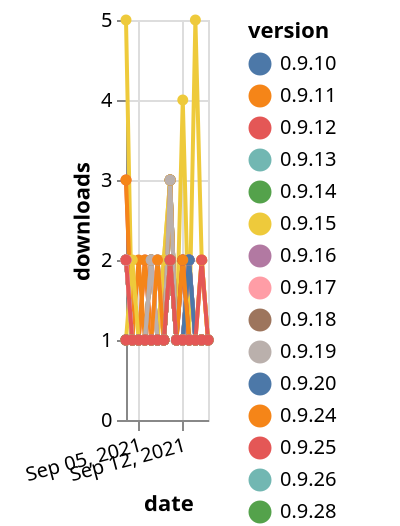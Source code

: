 {"$schema": "https://vega.github.io/schema/vega-lite/v5.json", "description": "A simple bar chart with embedded data.", "data": {"values": [{"date": "2021-09-03", "total": 179, "delta": 2, "version": "0.9.43"}, {"date": "2021-09-04", "total": 180, "delta": 1, "version": "0.9.43"}, {"date": "2021-09-05", "total": 181, "delta": 1, "version": "0.9.43"}, {"date": "2021-09-06", "total": 182, "delta": 1, "version": "0.9.43"}, {"date": "2021-09-07", "total": 183, "delta": 1, "version": "0.9.43"}, {"date": "2021-09-08", "total": 184, "delta": 1, "version": "0.9.43"}, {"date": "2021-09-09", "total": 185, "delta": 1, "version": "0.9.43"}, {"date": "2021-09-10", "total": 187, "delta": 2, "version": "0.9.43"}, {"date": "2021-09-11", "total": 188, "delta": 1, "version": "0.9.43"}, {"date": "2021-09-12", "total": 189, "delta": 1, "version": "0.9.43"}, {"date": "2021-09-13", "total": 190, "delta": 1, "version": "0.9.43"}, {"date": "2021-09-14", "total": 191, "delta": 1, "version": "0.9.43"}, {"date": "2021-09-15", "total": 192, "delta": 1, "version": "0.9.43"}, {"date": "2021-09-16", "total": 193, "delta": 1, "version": "0.9.43"}, {"date": "2021-09-03", "total": 191, "delta": 2, "version": "0.9.42"}, {"date": "2021-09-04", "total": 192, "delta": 1, "version": "0.9.42"}, {"date": "2021-09-05", "total": 193, "delta": 1, "version": "0.9.42"}, {"date": "2021-09-06", "total": 194, "delta": 1, "version": "0.9.42"}, {"date": "2021-09-07", "total": 195, "delta": 1, "version": "0.9.42"}, {"date": "2021-09-08", "total": 196, "delta": 1, "version": "0.9.42"}, {"date": "2021-09-09", "total": 197, "delta": 1, "version": "0.9.42"}, {"date": "2021-09-10", "total": 199, "delta": 2, "version": "0.9.42"}, {"date": "2021-09-11", "total": 200, "delta": 1, "version": "0.9.42"}, {"date": "2021-09-12", "total": 201, "delta": 1, "version": "0.9.42"}, {"date": "2021-09-13", "total": 202, "delta": 1, "version": "0.9.42"}, {"date": "2021-09-14", "total": 203, "delta": 1, "version": "0.9.42"}, {"date": "2021-09-15", "total": 204, "delta": 1, "version": "0.9.42"}, {"date": "2021-09-16", "total": 205, "delta": 1, "version": "0.9.42"}, {"date": "2021-09-03", "total": 204, "delta": 1, "version": "0.9.45"}, {"date": "2021-09-04", "total": 205, "delta": 1, "version": "0.9.45"}, {"date": "2021-09-05", "total": 206, "delta": 1, "version": "0.9.45"}, {"date": "2021-09-06", "total": 207, "delta": 1, "version": "0.9.45"}, {"date": "2021-09-07", "total": 208, "delta": 1, "version": "0.9.45"}, {"date": "2021-09-08", "total": 209, "delta": 1, "version": "0.9.45"}, {"date": "2021-09-09", "total": 210, "delta": 1, "version": "0.9.45"}, {"date": "2021-09-10", "total": 212, "delta": 2, "version": "0.9.45"}, {"date": "2021-09-11", "total": 213, "delta": 1, "version": "0.9.45"}, {"date": "2021-09-12", "total": 214, "delta": 1, "version": "0.9.45"}, {"date": "2021-09-13", "total": 216, "delta": 2, "version": "0.9.45"}, {"date": "2021-09-14", "total": 217, "delta": 1, "version": "0.9.45"}, {"date": "2021-09-15", "total": 218, "delta": 1, "version": "0.9.45"}, {"date": "2021-09-16", "total": 219, "delta": 1, "version": "0.9.45"}, {"date": "2021-09-03", "total": 167, "delta": 1, "version": "0.9.29"}, {"date": "2021-09-04", "total": 168, "delta": 1, "version": "0.9.29"}, {"date": "2021-09-05", "total": 169, "delta": 1, "version": "0.9.29"}, {"date": "2021-09-06", "total": 170, "delta": 1, "version": "0.9.29"}, {"date": "2021-09-07", "total": 171, "delta": 1, "version": "0.9.29"}, {"date": "2021-09-08", "total": 172, "delta": 1, "version": "0.9.29"}, {"date": "2021-09-09", "total": 173, "delta": 1, "version": "0.9.29"}, {"date": "2021-09-10", "total": 175, "delta": 2, "version": "0.9.29"}, {"date": "2021-09-11", "total": 176, "delta": 1, "version": "0.9.29"}, {"date": "2021-09-12", "total": 177, "delta": 1, "version": "0.9.29"}, {"date": "2021-09-13", "total": 178, "delta": 1, "version": "0.9.29"}, {"date": "2021-09-14", "total": 179, "delta": 1, "version": "0.9.29"}, {"date": "2021-09-15", "total": 180, "delta": 1, "version": "0.9.29"}, {"date": "2021-09-16", "total": 181, "delta": 1, "version": "0.9.29"}, {"date": "2021-09-03", "total": 164, "delta": 1, "version": "0.9.46"}, {"date": "2021-09-04", "total": 165, "delta": 1, "version": "0.9.46"}, {"date": "2021-09-05", "total": 166, "delta": 1, "version": "0.9.46"}, {"date": "2021-09-06", "total": 167, "delta": 1, "version": "0.9.46"}, {"date": "2021-09-07", "total": 168, "delta": 1, "version": "0.9.46"}, {"date": "2021-09-08", "total": 169, "delta": 1, "version": "0.9.46"}, {"date": "2021-09-09", "total": 170, "delta": 1, "version": "0.9.46"}, {"date": "2021-09-10", "total": 172, "delta": 2, "version": "0.9.46"}, {"date": "2021-09-11", "total": 173, "delta": 1, "version": "0.9.46"}, {"date": "2021-09-12", "total": 174, "delta": 1, "version": "0.9.46"}, {"date": "2021-09-13", "total": 176, "delta": 2, "version": "0.9.46"}, {"date": "2021-09-14", "total": 177, "delta": 1, "version": "0.9.46"}, {"date": "2021-09-15", "total": 178, "delta": 1, "version": "0.9.46"}, {"date": "2021-09-16", "total": 179, "delta": 1, "version": "0.9.46"}, {"date": "2021-09-03", "total": 199, "delta": 2, "version": "0.9.18"}, {"date": "2021-09-04", "total": 200, "delta": 1, "version": "0.9.18"}, {"date": "2021-09-05", "total": 201, "delta": 1, "version": "0.9.18"}, {"date": "2021-09-06", "total": 202, "delta": 1, "version": "0.9.18"}, {"date": "2021-09-07", "total": 203, "delta": 1, "version": "0.9.18"}, {"date": "2021-09-08", "total": 204, "delta": 1, "version": "0.9.18"}, {"date": "2021-09-09", "total": 205, "delta": 1, "version": "0.9.18"}, {"date": "2021-09-10", "total": 207, "delta": 2, "version": "0.9.18"}, {"date": "2021-09-11", "total": 208, "delta": 1, "version": "0.9.18"}, {"date": "2021-09-12", "total": 210, "delta": 2, "version": "0.9.18"}, {"date": "2021-09-13", "total": 211, "delta": 1, "version": "0.9.18"}, {"date": "2021-09-14", "total": 212, "delta": 1, "version": "0.9.18"}, {"date": "2021-09-15", "total": 213, "delta": 1, "version": "0.9.18"}, {"date": "2021-09-16", "total": 214, "delta": 1, "version": "0.9.18"}, {"date": "2021-09-03", "total": 150, "delta": 1, "version": "0.9.64"}, {"date": "2021-09-04", "total": 151, "delta": 1, "version": "0.9.64"}, {"date": "2021-09-05", "total": 152, "delta": 1, "version": "0.9.64"}, {"date": "2021-09-06", "total": 153, "delta": 1, "version": "0.9.64"}, {"date": "2021-09-07", "total": 155, "delta": 2, "version": "0.9.64"}, {"date": "2021-09-08", "total": 156, "delta": 1, "version": "0.9.64"}, {"date": "2021-09-09", "total": 157, "delta": 1, "version": "0.9.64"}, {"date": "2021-09-10", "total": 159, "delta": 2, "version": "0.9.64"}, {"date": "2021-09-11", "total": 160, "delta": 1, "version": "0.9.64"}, {"date": "2021-09-12", "total": 161, "delta": 1, "version": "0.9.64"}, {"date": "2021-09-13", "total": 162, "delta": 1, "version": "0.9.64"}, {"date": "2021-09-14", "total": 163, "delta": 1, "version": "0.9.64"}, {"date": "2021-09-15", "total": 164, "delta": 1, "version": "0.9.64"}, {"date": "2021-09-16", "total": 165, "delta": 1, "version": "0.9.64"}, {"date": "2021-09-03", "total": 160, "delta": 1, "version": "0.9.58"}, {"date": "2021-09-04", "total": 161, "delta": 1, "version": "0.9.58"}, {"date": "2021-09-05", "total": 162, "delta": 1, "version": "0.9.58"}, {"date": "2021-09-06", "total": 163, "delta": 1, "version": "0.9.58"}, {"date": "2021-09-07", "total": 165, "delta": 2, "version": "0.9.58"}, {"date": "2021-09-08", "total": 166, "delta": 1, "version": "0.9.58"}, {"date": "2021-09-09", "total": 167, "delta": 1, "version": "0.9.58"}, {"date": "2021-09-10", "total": 169, "delta": 2, "version": "0.9.58"}, {"date": "2021-09-11", "total": 170, "delta": 1, "version": "0.9.58"}, {"date": "2021-09-12", "total": 171, "delta": 1, "version": "0.9.58"}, {"date": "2021-09-13", "total": 172, "delta": 1, "version": "0.9.58"}, {"date": "2021-09-14", "total": 173, "delta": 1, "version": "0.9.58"}, {"date": "2021-09-15", "total": 174, "delta": 1, "version": "0.9.58"}, {"date": "2021-09-16", "total": 175, "delta": 1, "version": "0.9.58"}, {"date": "2021-09-03", "total": 257, "delta": 2, "version": "0.9.10"}, {"date": "2021-09-04", "total": 258, "delta": 1, "version": "0.9.10"}, {"date": "2021-09-05", "total": 259, "delta": 1, "version": "0.9.10"}, {"date": "2021-09-06", "total": 260, "delta": 1, "version": "0.9.10"}, {"date": "2021-09-07", "total": 261, "delta": 1, "version": "0.9.10"}, {"date": "2021-09-08", "total": 262, "delta": 1, "version": "0.9.10"}, {"date": "2021-09-09", "total": 263, "delta": 1, "version": "0.9.10"}, {"date": "2021-09-10", "total": 265, "delta": 2, "version": "0.9.10"}, {"date": "2021-09-11", "total": 266, "delta": 1, "version": "0.9.10"}, {"date": "2021-09-12", "total": 267, "delta": 1, "version": "0.9.10"}, {"date": "2021-09-13", "total": 269, "delta": 2, "version": "0.9.10"}, {"date": "2021-09-14", "total": 270, "delta": 1, "version": "0.9.10"}, {"date": "2021-09-15", "total": 271, "delta": 1, "version": "0.9.10"}, {"date": "2021-09-16", "total": 272, "delta": 1, "version": "0.9.10"}, {"date": "2021-09-03", "total": 333, "delta": 2, "version": "0.9.50"}, {"date": "2021-09-04", "total": 334, "delta": 1, "version": "0.9.50"}, {"date": "2021-09-05", "total": 335, "delta": 1, "version": "0.9.50"}, {"date": "2021-09-06", "total": 336, "delta": 1, "version": "0.9.50"}, {"date": "2021-09-07", "total": 337, "delta": 1, "version": "0.9.50"}, {"date": "2021-09-08", "total": 338, "delta": 1, "version": "0.9.50"}, {"date": "2021-09-09", "total": 339, "delta": 1, "version": "0.9.50"}, {"date": "2021-09-10", "total": 342, "delta": 3, "version": "0.9.50"}, {"date": "2021-09-11", "total": 343, "delta": 1, "version": "0.9.50"}, {"date": "2021-09-12", "total": 344, "delta": 1, "version": "0.9.50"}, {"date": "2021-09-13", "total": 346, "delta": 2, "version": "0.9.50"}, {"date": "2021-09-14", "total": 347, "delta": 1, "version": "0.9.50"}, {"date": "2021-09-15", "total": 348, "delta": 1, "version": "0.9.50"}, {"date": "2021-09-16", "total": 349, "delta": 1, "version": "0.9.50"}, {"date": "2021-09-03", "total": 187, "delta": 1, "version": "0.9.28"}, {"date": "2021-09-04", "total": 188, "delta": 1, "version": "0.9.28"}, {"date": "2021-09-05", "total": 189, "delta": 1, "version": "0.9.28"}, {"date": "2021-09-06", "total": 190, "delta": 1, "version": "0.9.28"}, {"date": "2021-09-07", "total": 191, "delta": 1, "version": "0.9.28"}, {"date": "2021-09-08", "total": 192, "delta": 1, "version": "0.9.28"}, {"date": "2021-09-09", "total": 193, "delta": 1, "version": "0.9.28"}, {"date": "2021-09-10", "total": 195, "delta": 2, "version": "0.9.28"}, {"date": "2021-09-11", "total": 196, "delta": 1, "version": "0.9.28"}, {"date": "2021-09-12", "total": 197, "delta": 1, "version": "0.9.28"}, {"date": "2021-09-13", "total": 198, "delta": 1, "version": "0.9.28"}, {"date": "2021-09-14", "total": 199, "delta": 1, "version": "0.9.28"}, {"date": "2021-09-15", "total": 200, "delta": 1, "version": "0.9.28"}, {"date": "2021-09-16", "total": 201, "delta": 1, "version": "0.9.28"}, {"date": "2021-09-03", "total": 209, "delta": 2, "version": "0.9.15"}, {"date": "2021-09-04", "total": 210, "delta": 1, "version": "0.9.15"}, {"date": "2021-09-05", "total": 211, "delta": 1, "version": "0.9.15"}, {"date": "2021-09-06", "total": 212, "delta": 1, "version": "0.9.15"}, {"date": "2021-09-07", "total": 213, "delta": 1, "version": "0.9.15"}, {"date": "2021-09-08", "total": 214, "delta": 1, "version": "0.9.15"}, {"date": "2021-09-09", "total": 215, "delta": 1, "version": "0.9.15"}, {"date": "2021-09-10", "total": 217, "delta": 2, "version": "0.9.15"}, {"date": "2021-09-11", "total": 218, "delta": 1, "version": "0.9.15"}, {"date": "2021-09-12", "total": 219, "delta": 1, "version": "0.9.15"}, {"date": "2021-09-13", "total": 220, "delta": 1, "version": "0.9.15"}, {"date": "2021-09-14", "total": 221, "delta": 1, "version": "0.9.15"}, {"date": "2021-09-15", "total": 222, "delta": 1, "version": "0.9.15"}, {"date": "2021-09-16", "total": 223, "delta": 1, "version": "0.9.15"}, {"date": "2021-09-03", "total": 198, "delta": 2, "version": "0.9.61"}, {"date": "2021-09-04", "total": 199, "delta": 1, "version": "0.9.61"}, {"date": "2021-09-05", "total": 200, "delta": 1, "version": "0.9.61"}, {"date": "2021-09-06", "total": 201, "delta": 1, "version": "0.9.61"}, {"date": "2021-09-07", "total": 202, "delta": 1, "version": "0.9.61"}, {"date": "2021-09-08", "total": 203, "delta": 1, "version": "0.9.61"}, {"date": "2021-09-09", "total": 204, "delta": 1, "version": "0.9.61"}, {"date": "2021-09-10", "total": 207, "delta": 3, "version": "0.9.61"}, {"date": "2021-09-11", "total": 208, "delta": 1, "version": "0.9.61"}, {"date": "2021-09-12", "total": 209, "delta": 1, "version": "0.9.61"}, {"date": "2021-09-13", "total": 210, "delta": 1, "version": "0.9.61"}, {"date": "2021-09-14", "total": 211, "delta": 1, "version": "0.9.61"}, {"date": "2021-09-15", "total": 212, "delta": 1, "version": "0.9.61"}, {"date": "2021-09-16", "total": 213, "delta": 1, "version": "0.9.61"}, {"date": "2021-09-03", "total": 241, "delta": 1, "version": "0.9.14"}, {"date": "2021-09-04", "total": 242, "delta": 1, "version": "0.9.14"}, {"date": "2021-09-05", "total": 243, "delta": 1, "version": "0.9.14"}, {"date": "2021-09-06", "total": 244, "delta": 1, "version": "0.9.14"}, {"date": "2021-09-07", "total": 245, "delta": 1, "version": "0.9.14"}, {"date": "2021-09-08", "total": 246, "delta": 1, "version": "0.9.14"}, {"date": "2021-09-09", "total": 247, "delta": 1, "version": "0.9.14"}, {"date": "2021-09-10", "total": 249, "delta": 2, "version": "0.9.14"}, {"date": "2021-09-11", "total": 250, "delta": 1, "version": "0.9.14"}, {"date": "2021-09-12", "total": 251, "delta": 1, "version": "0.9.14"}, {"date": "2021-09-13", "total": 252, "delta": 1, "version": "0.9.14"}, {"date": "2021-09-14", "total": 253, "delta": 1, "version": "0.9.14"}, {"date": "2021-09-15", "total": 254, "delta": 1, "version": "0.9.14"}, {"date": "2021-09-16", "total": 255, "delta": 1, "version": "0.9.14"}, {"date": "2021-09-03", "total": 184, "delta": 1, "version": "0.9.20"}, {"date": "2021-09-04", "total": 185, "delta": 1, "version": "0.9.20"}, {"date": "2021-09-05", "total": 186, "delta": 1, "version": "0.9.20"}, {"date": "2021-09-06", "total": 187, "delta": 1, "version": "0.9.20"}, {"date": "2021-09-07", "total": 188, "delta": 1, "version": "0.9.20"}, {"date": "2021-09-08", "total": 189, "delta": 1, "version": "0.9.20"}, {"date": "2021-09-09", "total": 190, "delta": 1, "version": "0.9.20"}, {"date": "2021-09-10", "total": 192, "delta": 2, "version": "0.9.20"}, {"date": "2021-09-11", "total": 193, "delta": 1, "version": "0.9.20"}, {"date": "2021-09-12", "total": 194, "delta": 1, "version": "0.9.20"}, {"date": "2021-09-13", "total": 195, "delta": 1, "version": "0.9.20"}, {"date": "2021-09-14", "total": 196, "delta": 1, "version": "0.9.20"}, {"date": "2021-09-15", "total": 197, "delta": 1, "version": "0.9.20"}, {"date": "2021-09-16", "total": 198, "delta": 1, "version": "0.9.20"}, {"date": "2021-09-03", "total": 148, "delta": 3, "version": "0.9.78"}, {"date": "2021-09-04", "total": 149, "delta": 1, "version": "0.9.78"}, {"date": "2021-09-05", "total": 150, "delta": 1, "version": "0.9.78"}, {"date": "2021-09-06", "total": 151, "delta": 1, "version": "0.9.78"}, {"date": "2021-09-07", "total": 153, "delta": 2, "version": "0.9.78"}, {"date": "2021-09-08", "total": 154, "delta": 1, "version": "0.9.78"}, {"date": "2021-09-09", "total": 155, "delta": 1, "version": "0.9.78"}, {"date": "2021-09-10", "total": 157, "delta": 2, "version": "0.9.78"}, {"date": "2021-09-11", "total": 158, "delta": 1, "version": "0.9.78"}, {"date": "2021-09-12", "total": 159, "delta": 1, "version": "0.9.78"}, {"date": "2021-09-13", "total": 160, "delta": 1, "version": "0.9.78"}, {"date": "2021-09-14", "total": 161, "delta": 1, "version": "0.9.78"}, {"date": "2021-09-15", "total": 162, "delta": 1, "version": "0.9.78"}, {"date": "2021-09-16", "total": 163, "delta": 1, "version": "0.9.78"}, {"date": "2021-09-03", "total": 215, "delta": 1, "version": "0.9.63"}, {"date": "2021-09-04", "total": 216, "delta": 1, "version": "0.9.63"}, {"date": "2021-09-05", "total": 217, "delta": 1, "version": "0.9.63"}, {"date": "2021-09-06", "total": 219, "delta": 2, "version": "0.9.63"}, {"date": "2021-09-07", "total": 220, "delta": 1, "version": "0.9.63"}, {"date": "2021-09-08", "total": 221, "delta": 1, "version": "0.9.63"}, {"date": "2021-09-09", "total": 222, "delta": 1, "version": "0.9.63"}, {"date": "2021-09-10", "total": 224, "delta": 2, "version": "0.9.63"}, {"date": "2021-09-11", "total": 225, "delta": 1, "version": "0.9.63"}, {"date": "2021-09-12", "total": 226, "delta": 1, "version": "0.9.63"}, {"date": "2021-09-13", "total": 227, "delta": 1, "version": "0.9.63"}, {"date": "2021-09-14", "total": 228, "delta": 1, "version": "0.9.63"}, {"date": "2021-09-15", "total": 229, "delta": 1, "version": "0.9.63"}, {"date": "2021-09-16", "total": 230, "delta": 1, "version": "0.9.63"}, {"date": "2021-09-03", "total": 241, "delta": 1, "version": "0.9.13"}, {"date": "2021-09-04", "total": 242, "delta": 1, "version": "0.9.13"}, {"date": "2021-09-05", "total": 243, "delta": 1, "version": "0.9.13"}, {"date": "2021-09-06", "total": 244, "delta": 1, "version": "0.9.13"}, {"date": "2021-09-07", "total": 245, "delta": 1, "version": "0.9.13"}, {"date": "2021-09-08", "total": 246, "delta": 1, "version": "0.9.13"}, {"date": "2021-09-09", "total": 247, "delta": 1, "version": "0.9.13"}, {"date": "2021-09-10", "total": 249, "delta": 2, "version": "0.9.13"}, {"date": "2021-09-11", "total": 250, "delta": 1, "version": "0.9.13"}, {"date": "2021-09-12", "total": 251, "delta": 1, "version": "0.9.13"}, {"date": "2021-09-13", "total": 252, "delta": 1, "version": "0.9.13"}, {"date": "2021-09-14", "total": 253, "delta": 1, "version": "0.9.13"}, {"date": "2021-09-15", "total": 254, "delta": 1, "version": "0.9.13"}, {"date": "2021-09-16", "total": 255, "delta": 1, "version": "0.9.13"}, {"date": "2021-09-03", "total": 234, "delta": 5, "version": "0.9.81"}, {"date": "2021-09-04", "total": 235, "delta": 1, "version": "0.9.81"}, {"date": "2021-09-05", "total": 236, "delta": 1, "version": "0.9.81"}, {"date": "2021-09-06", "total": 237, "delta": 1, "version": "0.9.81"}, {"date": "2021-09-07", "total": 239, "delta": 2, "version": "0.9.81"}, {"date": "2021-09-08", "total": 240, "delta": 1, "version": "0.9.81"}, {"date": "2021-09-09", "total": 242, "delta": 2, "version": "0.9.81"}, {"date": "2021-09-10", "total": 245, "delta": 3, "version": "0.9.81"}, {"date": "2021-09-11", "total": 246, "delta": 1, "version": "0.9.81"}, {"date": "2021-09-12", "total": 250, "delta": 4, "version": "0.9.81"}, {"date": "2021-09-13", "total": 251, "delta": 1, "version": "0.9.81"}, {"date": "2021-09-14", "total": 256, "delta": 5, "version": "0.9.81"}, {"date": "2021-09-15", "total": 258, "delta": 2, "version": "0.9.81"}, {"date": "2021-09-16", "total": 259, "delta": 1, "version": "0.9.81"}, {"date": "2021-09-03", "total": 215, "delta": 1, "version": "0.9.7"}, {"date": "2021-09-04", "total": 216, "delta": 1, "version": "0.9.7"}, {"date": "2021-09-05", "total": 217, "delta": 1, "version": "0.9.7"}, {"date": "2021-09-06", "total": 218, "delta": 1, "version": "0.9.7"}, {"date": "2021-09-07", "total": 219, "delta": 1, "version": "0.9.7"}, {"date": "2021-09-08", "total": 220, "delta": 1, "version": "0.9.7"}, {"date": "2021-09-09", "total": 221, "delta": 1, "version": "0.9.7"}, {"date": "2021-09-10", "total": 223, "delta": 2, "version": "0.9.7"}, {"date": "2021-09-11", "total": 224, "delta": 1, "version": "0.9.7"}, {"date": "2021-09-12", "total": 225, "delta": 1, "version": "0.9.7"}, {"date": "2021-09-13", "total": 226, "delta": 1, "version": "0.9.7"}, {"date": "2021-09-14", "total": 227, "delta": 1, "version": "0.9.7"}, {"date": "2021-09-15", "total": 228, "delta": 1, "version": "0.9.7"}, {"date": "2021-09-16", "total": 229, "delta": 1, "version": "0.9.7"}, {"date": "2021-09-03", "total": 209, "delta": 1, "version": "0.9.57"}, {"date": "2021-09-04", "total": 210, "delta": 1, "version": "0.9.57"}, {"date": "2021-09-05", "total": 211, "delta": 1, "version": "0.9.57"}, {"date": "2021-09-06", "total": 212, "delta": 1, "version": "0.9.57"}, {"date": "2021-09-07", "total": 213, "delta": 1, "version": "0.9.57"}, {"date": "2021-09-08", "total": 215, "delta": 2, "version": "0.9.57"}, {"date": "2021-09-09", "total": 216, "delta": 1, "version": "0.9.57"}, {"date": "2021-09-10", "total": 218, "delta": 2, "version": "0.9.57"}, {"date": "2021-09-11", "total": 219, "delta": 1, "version": "0.9.57"}, {"date": "2021-09-12", "total": 220, "delta": 1, "version": "0.9.57"}, {"date": "2021-09-13", "total": 222, "delta": 2, "version": "0.9.57"}, {"date": "2021-09-14", "total": 223, "delta": 1, "version": "0.9.57"}, {"date": "2021-09-15", "total": 224, "delta": 1, "version": "0.9.57"}, {"date": "2021-09-16", "total": 225, "delta": 1, "version": "0.9.57"}, {"date": "2021-09-03", "total": 208, "delta": 1, "version": "0.9.65"}, {"date": "2021-09-04", "total": 209, "delta": 1, "version": "0.9.65"}, {"date": "2021-09-05", "total": 210, "delta": 1, "version": "0.9.65"}, {"date": "2021-09-06", "total": 211, "delta": 1, "version": "0.9.65"}, {"date": "2021-09-07", "total": 213, "delta": 2, "version": "0.9.65"}, {"date": "2021-09-08", "total": 215, "delta": 2, "version": "0.9.65"}, {"date": "2021-09-09", "total": 216, "delta": 1, "version": "0.9.65"}, {"date": "2021-09-10", "total": 218, "delta": 2, "version": "0.9.65"}, {"date": "2021-09-11", "total": 219, "delta": 1, "version": "0.9.65"}, {"date": "2021-09-12", "total": 220, "delta": 1, "version": "0.9.65"}, {"date": "2021-09-13", "total": 221, "delta": 1, "version": "0.9.65"}, {"date": "2021-09-14", "total": 222, "delta": 1, "version": "0.9.65"}, {"date": "2021-09-15", "total": 223, "delta": 1, "version": "0.9.65"}, {"date": "2021-09-16", "total": 224, "delta": 1, "version": "0.9.65"}, {"date": "2021-09-03", "total": 123, "delta": 2, "version": "0.9.74"}, {"date": "2021-09-04", "total": 124, "delta": 1, "version": "0.9.74"}, {"date": "2021-09-05", "total": 125, "delta": 1, "version": "0.9.74"}, {"date": "2021-09-06", "total": 126, "delta": 1, "version": "0.9.74"}, {"date": "2021-09-07", "total": 127, "delta": 1, "version": "0.9.74"}, {"date": "2021-09-08", "total": 128, "delta": 1, "version": "0.9.74"}, {"date": "2021-09-09", "total": 129, "delta": 1, "version": "0.9.74"}, {"date": "2021-09-10", "total": 132, "delta": 3, "version": "0.9.74"}, {"date": "2021-09-11", "total": 133, "delta": 1, "version": "0.9.74"}, {"date": "2021-09-12", "total": 134, "delta": 1, "version": "0.9.74"}, {"date": "2021-09-13", "total": 135, "delta": 1, "version": "0.9.74"}, {"date": "2021-09-14", "total": 136, "delta": 1, "version": "0.9.74"}, {"date": "2021-09-15", "total": 137, "delta": 1, "version": "0.9.74"}, {"date": "2021-09-16", "total": 138, "delta": 1, "version": "0.9.74"}, {"date": "2021-09-03", "total": 234, "delta": 1, "version": "0.9.17"}, {"date": "2021-09-04", "total": 235, "delta": 1, "version": "0.9.17"}, {"date": "2021-09-05", "total": 236, "delta": 1, "version": "0.9.17"}, {"date": "2021-09-06", "total": 237, "delta": 1, "version": "0.9.17"}, {"date": "2021-09-07", "total": 238, "delta": 1, "version": "0.9.17"}, {"date": "2021-09-08", "total": 239, "delta": 1, "version": "0.9.17"}, {"date": "2021-09-09", "total": 240, "delta": 1, "version": "0.9.17"}, {"date": "2021-09-10", "total": 242, "delta": 2, "version": "0.9.17"}, {"date": "2021-09-11", "total": 243, "delta": 1, "version": "0.9.17"}, {"date": "2021-09-12", "total": 244, "delta": 1, "version": "0.9.17"}, {"date": "2021-09-13", "total": 245, "delta": 1, "version": "0.9.17"}, {"date": "2021-09-14", "total": 246, "delta": 1, "version": "0.9.17"}, {"date": "2021-09-15", "total": 247, "delta": 1, "version": "0.9.17"}, {"date": "2021-09-16", "total": 248, "delta": 1, "version": "0.9.17"}, {"date": "2021-09-03", "total": 182, "delta": 1, "version": "0.9.30"}, {"date": "2021-09-04", "total": 183, "delta": 1, "version": "0.9.30"}, {"date": "2021-09-05", "total": 184, "delta": 1, "version": "0.9.30"}, {"date": "2021-09-06", "total": 185, "delta": 1, "version": "0.9.30"}, {"date": "2021-09-07", "total": 186, "delta": 1, "version": "0.9.30"}, {"date": "2021-09-08", "total": 187, "delta": 1, "version": "0.9.30"}, {"date": "2021-09-09", "total": 188, "delta": 1, "version": "0.9.30"}, {"date": "2021-09-10", "total": 190, "delta": 2, "version": "0.9.30"}, {"date": "2021-09-11", "total": 191, "delta": 1, "version": "0.9.30"}, {"date": "2021-09-12", "total": 192, "delta": 1, "version": "0.9.30"}, {"date": "2021-09-13", "total": 194, "delta": 2, "version": "0.9.30"}, {"date": "2021-09-14", "total": 195, "delta": 1, "version": "0.9.30"}, {"date": "2021-09-15", "total": 196, "delta": 1, "version": "0.9.30"}, {"date": "2021-09-16", "total": 197, "delta": 1, "version": "0.9.30"}, {"date": "2021-09-03", "total": 177, "delta": 1, "version": "0.9.32"}, {"date": "2021-09-04", "total": 178, "delta": 1, "version": "0.9.32"}, {"date": "2021-09-05", "total": 179, "delta": 1, "version": "0.9.32"}, {"date": "2021-09-06", "total": 180, "delta": 1, "version": "0.9.32"}, {"date": "2021-09-07", "total": 181, "delta": 1, "version": "0.9.32"}, {"date": "2021-09-08", "total": 182, "delta": 1, "version": "0.9.32"}, {"date": "2021-09-09", "total": 183, "delta": 1, "version": "0.9.32"}, {"date": "2021-09-10", "total": 185, "delta": 2, "version": "0.9.32"}, {"date": "2021-09-11", "total": 186, "delta": 1, "version": "0.9.32"}, {"date": "2021-09-12", "total": 187, "delta": 1, "version": "0.9.32"}, {"date": "2021-09-13", "total": 188, "delta": 1, "version": "0.9.32"}, {"date": "2021-09-14", "total": 189, "delta": 1, "version": "0.9.32"}, {"date": "2021-09-15", "total": 190, "delta": 1, "version": "0.9.32"}, {"date": "2021-09-16", "total": 191, "delta": 1, "version": "0.9.32"}, {"date": "2021-09-03", "total": 178, "delta": 1, "version": "0.9.71"}, {"date": "2021-09-04", "total": 179, "delta": 1, "version": "0.9.71"}, {"date": "2021-09-05", "total": 180, "delta": 1, "version": "0.9.71"}, {"date": "2021-09-06", "total": 181, "delta": 1, "version": "0.9.71"}, {"date": "2021-09-07", "total": 183, "delta": 2, "version": "0.9.71"}, {"date": "2021-09-08", "total": 184, "delta": 1, "version": "0.9.71"}, {"date": "2021-09-09", "total": 185, "delta": 1, "version": "0.9.71"}, {"date": "2021-09-10", "total": 187, "delta": 2, "version": "0.9.71"}, {"date": "2021-09-11", "total": 188, "delta": 1, "version": "0.9.71"}, {"date": "2021-09-12", "total": 189, "delta": 1, "version": "0.9.71"}, {"date": "2021-09-13", "total": 190, "delta": 1, "version": "0.9.71"}, {"date": "2021-09-14", "total": 191, "delta": 1, "version": "0.9.71"}, {"date": "2021-09-15", "total": 192, "delta": 1, "version": "0.9.71"}, {"date": "2021-09-16", "total": 193, "delta": 1, "version": "0.9.71"}, {"date": "2021-09-03", "total": 191, "delta": 1, "version": "0.9.16"}, {"date": "2021-09-04", "total": 192, "delta": 1, "version": "0.9.16"}, {"date": "2021-09-05", "total": 193, "delta": 1, "version": "0.9.16"}, {"date": "2021-09-06", "total": 194, "delta": 1, "version": "0.9.16"}, {"date": "2021-09-07", "total": 195, "delta": 1, "version": "0.9.16"}, {"date": "2021-09-08", "total": 196, "delta": 1, "version": "0.9.16"}, {"date": "2021-09-09", "total": 197, "delta": 1, "version": "0.9.16"}, {"date": "2021-09-10", "total": 199, "delta": 2, "version": "0.9.16"}, {"date": "2021-09-11", "total": 200, "delta": 1, "version": "0.9.16"}, {"date": "2021-09-12", "total": 201, "delta": 1, "version": "0.9.16"}, {"date": "2021-09-13", "total": 202, "delta": 1, "version": "0.9.16"}, {"date": "2021-09-14", "total": 203, "delta": 1, "version": "0.9.16"}, {"date": "2021-09-15", "total": 204, "delta": 1, "version": "0.9.16"}, {"date": "2021-09-16", "total": 205, "delta": 1, "version": "0.9.16"}, {"date": "2021-09-03", "total": 161, "delta": 1, "version": "0.9.53"}, {"date": "2021-09-04", "total": 162, "delta": 1, "version": "0.9.53"}, {"date": "2021-09-05", "total": 163, "delta": 1, "version": "0.9.53"}, {"date": "2021-09-06", "total": 164, "delta": 1, "version": "0.9.53"}, {"date": "2021-09-07", "total": 165, "delta": 1, "version": "0.9.53"}, {"date": "2021-09-08", "total": 166, "delta": 1, "version": "0.9.53"}, {"date": "2021-09-09", "total": 167, "delta": 1, "version": "0.9.53"}, {"date": "2021-09-10", "total": 169, "delta": 2, "version": "0.9.53"}, {"date": "2021-09-11", "total": 170, "delta": 1, "version": "0.9.53"}, {"date": "2021-09-12", "total": 171, "delta": 1, "version": "0.9.53"}, {"date": "2021-09-13", "total": 172, "delta": 1, "version": "0.9.53"}, {"date": "2021-09-14", "total": 173, "delta": 1, "version": "0.9.53"}, {"date": "2021-09-15", "total": 174, "delta": 1, "version": "0.9.53"}, {"date": "2021-09-16", "total": 175, "delta": 1, "version": "0.9.53"}, {"date": "2021-09-03", "total": 183, "delta": 1, "version": "0.9.33"}, {"date": "2021-09-04", "total": 184, "delta": 1, "version": "0.9.33"}, {"date": "2021-09-05", "total": 185, "delta": 1, "version": "0.9.33"}, {"date": "2021-09-06", "total": 186, "delta": 1, "version": "0.9.33"}, {"date": "2021-09-07", "total": 187, "delta": 1, "version": "0.9.33"}, {"date": "2021-09-08", "total": 188, "delta": 1, "version": "0.9.33"}, {"date": "2021-09-09", "total": 189, "delta": 1, "version": "0.9.33"}, {"date": "2021-09-10", "total": 191, "delta": 2, "version": "0.9.33"}, {"date": "2021-09-11", "total": 192, "delta": 1, "version": "0.9.33"}, {"date": "2021-09-12", "total": 193, "delta": 1, "version": "0.9.33"}, {"date": "2021-09-13", "total": 194, "delta": 1, "version": "0.9.33"}, {"date": "2021-09-14", "total": 195, "delta": 1, "version": "0.9.33"}, {"date": "2021-09-15", "total": 196, "delta": 1, "version": "0.9.33"}, {"date": "2021-09-16", "total": 197, "delta": 1, "version": "0.9.33"}, {"date": "2021-09-03", "total": 329, "delta": 1, "version": "0.9.11"}, {"date": "2021-09-04", "total": 330, "delta": 1, "version": "0.9.11"}, {"date": "2021-09-05", "total": 332, "delta": 2, "version": "0.9.11"}, {"date": "2021-09-06", "total": 333, "delta": 1, "version": "0.9.11"}, {"date": "2021-09-07", "total": 334, "delta": 1, "version": "0.9.11"}, {"date": "2021-09-08", "total": 335, "delta": 1, "version": "0.9.11"}, {"date": "2021-09-09", "total": 336, "delta": 1, "version": "0.9.11"}, {"date": "2021-09-10", "total": 339, "delta": 3, "version": "0.9.11"}, {"date": "2021-09-11", "total": 340, "delta": 1, "version": "0.9.11"}, {"date": "2021-09-12", "total": 341, "delta": 1, "version": "0.9.11"}, {"date": "2021-09-13", "total": 342, "delta": 1, "version": "0.9.11"}, {"date": "2021-09-14", "total": 343, "delta": 1, "version": "0.9.11"}, {"date": "2021-09-15", "total": 345, "delta": 2, "version": "0.9.11"}, {"date": "2021-09-16", "total": 346, "delta": 1, "version": "0.9.11"}, {"date": "2021-09-03", "total": 190, "delta": 1, "version": "0.9.59"}, {"date": "2021-09-04", "total": 191, "delta": 1, "version": "0.9.59"}, {"date": "2021-09-05", "total": 192, "delta": 1, "version": "0.9.59"}, {"date": "2021-09-06", "total": 193, "delta": 1, "version": "0.9.59"}, {"date": "2021-09-07", "total": 194, "delta": 1, "version": "0.9.59"}, {"date": "2021-09-08", "total": 195, "delta": 1, "version": "0.9.59"}, {"date": "2021-09-09", "total": 196, "delta": 1, "version": "0.9.59"}, {"date": "2021-09-10", "total": 198, "delta": 2, "version": "0.9.59"}, {"date": "2021-09-11", "total": 199, "delta": 1, "version": "0.9.59"}, {"date": "2021-09-12", "total": 201, "delta": 2, "version": "0.9.59"}, {"date": "2021-09-13", "total": 202, "delta": 1, "version": "0.9.59"}, {"date": "2021-09-14", "total": 203, "delta": 1, "version": "0.9.59"}, {"date": "2021-09-15", "total": 204, "delta": 1, "version": "0.9.59"}, {"date": "2021-09-16", "total": 205, "delta": 1, "version": "0.9.59"}, {"date": "2021-09-03", "total": 169, "delta": 1, "version": "0.9.48"}, {"date": "2021-09-04", "total": 170, "delta": 1, "version": "0.9.48"}, {"date": "2021-09-05", "total": 171, "delta": 1, "version": "0.9.48"}, {"date": "2021-09-06", "total": 172, "delta": 1, "version": "0.9.48"}, {"date": "2021-09-07", "total": 173, "delta": 1, "version": "0.9.48"}, {"date": "2021-09-08", "total": 174, "delta": 1, "version": "0.9.48"}, {"date": "2021-09-09", "total": 175, "delta": 1, "version": "0.9.48"}, {"date": "2021-09-10", "total": 177, "delta": 2, "version": "0.9.48"}, {"date": "2021-09-11", "total": 178, "delta": 1, "version": "0.9.48"}, {"date": "2021-09-12", "total": 179, "delta": 1, "version": "0.9.48"}, {"date": "2021-09-13", "total": 180, "delta": 1, "version": "0.9.48"}, {"date": "2021-09-14", "total": 181, "delta": 1, "version": "0.9.48"}, {"date": "2021-09-15", "total": 182, "delta": 1, "version": "0.9.48"}, {"date": "2021-09-16", "total": 183, "delta": 1, "version": "0.9.48"}, {"date": "2021-09-03", "total": 137, "delta": 3, "version": "0.9.77"}, {"date": "2021-09-04", "total": 138, "delta": 1, "version": "0.9.77"}, {"date": "2021-09-05", "total": 139, "delta": 1, "version": "0.9.77"}, {"date": "2021-09-06", "total": 141, "delta": 2, "version": "0.9.77"}, {"date": "2021-09-07", "total": 142, "delta": 1, "version": "0.9.77"}, {"date": "2021-09-08", "total": 143, "delta": 1, "version": "0.9.77"}, {"date": "2021-09-09", "total": 144, "delta": 1, "version": "0.9.77"}, {"date": "2021-09-10", "total": 146, "delta": 2, "version": "0.9.77"}, {"date": "2021-09-11", "total": 147, "delta": 1, "version": "0.9.77"}, {"date": "2021-09-12", "total": 148, "delta": 1, "version": "0.9.77"}, {"date": "2021-09-13", "total": 149, "delta": 1, "version": "0.9.77"}, {"date": "2021-09-14", "total": 150, "delta": 1, "version": "0.9.77"}, {"date": "2021-09-15", "total": 151, "delta": 1, "version": "0.9.77"}, {"date": "2021-09-16", "total": 152, "delta": 1, "version": "0.9.77"}, {"date": "2021-09-03", "total": 172, "delta": 2, "version": "0.9.44"}, {"date": "2021-09-04", "total": 173, "delta": 1, "version": "0.9.44"}, {"date": "2021-09-05", "total": 174, "delta": 1, "version": "0.9.44"}, {"date": "2021-09-06", "total": 175, "delta": 1, "version": "0.9.44"}, {"date": "2021-09-07", "total": 176, "delta": 1, "version": "0.9.44"}, {"date": "2021-09-08", "total": 177, "delta": 1, "version": "0.9.44"}, {"date": "2021-09-09", "total": 178, "delta": 1, "version": "0.9.44"}, {"date": "2021-09-10", "total": 180, "delta": 2, "version": "0.9.44"}, {"date": "2021-09-11", "total": 181, "delta": 1, "version": "0.9.44"}, {"date": "2021-09-12", "total": 182, "delta": 1, "version": "0.9.44"}, {"date": "2021-09-13", "total": 183, "delta": 1, "version": "0.9.44"}, {"date": "2021-09-14", "total": 184, "delta": 1, "version": "0.9.44"}, {"date": "2021-09-15", "total": 185, "delta": 1, "version": "0.9.44"}, {"date": "2021-09-16", "total": 186, "delta": 1, "version": "0.9.44"}, {"date": "2021-09-03", "total": 233, "delta": 1, "version": "0.9.56"}, {"date": "2021-09-04", "total": 235, "delta": 2, "version": "0.9.56"}, {"date": "2021-09-05", "total": 236, "delta": 1, "version": "0.9.56"}, {"date": "2021-09-06", "total": 237, "delta": 1, "version": "0.9.56"}, {"date": "2021-09-07", "total": 238, "delta": 1, "version": "0.9.56"}, {"date": "2021-09-08", "total": 239, "delta": 1, "version": "0.9.56"}, {"date": "2021-09-09", "total": 241, "delta": 2, "version": "0.9.56"}, {"date": "2021-09-10", "total": 244, "delta": 3, "version": "0.9.56"}, {"date": "2021-09-11", "total": 245, "delta": 1, "version": "0.9.56"}, {"date": "2021-09-12", "total": 246, "delta": 1, "version": "0.9.56"}, {"date": "2021-09-13", "total": 247, "delta": 1, "version": "0.9.56"}, {"date": "2021-09-14", "total": 248, "delta": 1, "version": "0.9.56"}, {"date": "2021-09-15", "total": 250, "delta": 2, "version": "0.9.56"}, {"date": "2021-09-16", "total": 251, "delta": 1, "version": "0.9.56"}, {"date": "2021-09-03", "total": 130, "delta": 1, "version": "0.9.66"}, {"date": "2021-09-04", "total": 131, "delta": 1, "version": "0.9.66"}, {"date": "2021-09-05", "total": 132, "delta": 1, "version": "0.9.66"}, {"date": "2021-09-06", "total": 133, "delta": 1, "version": "0.9.66"}, {"date": "2021-09-07", "total": 135, "delta": 2, "version": "0.9.66"}, {"date": "2021-09-08", "total": 136, "delta": 1, "version": "0.9.66"}, {"date": "2021-09-09", "total": 137, "delta": 1, "version": "0.9.66"}, {"date": "2021-09-10", "total": 139, "delta": 2, "version": "0.9.66"}, {"date": "2021-09-11", "total": 140, "delta": 1, "version": "0.9.66"}, {"date": "2021-09-12", "total": 141, "delta": 1, "version": "0.9.66"}, {"date": "2021-09-13", "total": 142, "delta": 1, "version": "0.9.66"}, {"date": "2021-09-14", "total": 143, "delta": 1, "version": "0.9.66"}, {"date": "2021-09-15", "total": 144, "delta": 1, "version": "0.9.66"}, {"date": "2021-09-16", "total": 145, "delta": 1, "version": "0.9.66"}, {"date": "2021-09-03", "total": 149, "delta": 1, "version": "0.9.67"}, {"date": "2021-09-04", "total": 150, "delta": 1, "version": "0.9.67"}, {"date": "2021-09-05", "total": 151, "delta": 1, "version": "0.9.67"}, {"date": "2021-09-06", "total": 152, "delta": 1, "version": "0.9.67"}, {"date": "2021-09-07", "total": 154, "delta": 2, "version": "0.9.67"}, {"date": "2021-09-08", "total": 155, "delta": 1, "version": "0.9.67"}, {"date": "2021-09-09", "total": 156, "delta": 1, "version": "0.9.67"}, {"date": "2021-09-10", "total": 158, "delta": 2, "version": "0.9.67"}, {"date": "2021-09-11", "total": 159, "delta": 1, "version": "0.9.67"}, {"date": "2021-09-12", "total": 160, "delta": 1, "version": "0.9.67"}, {"date": "2021-09-13", "total": 161, "delta": 1, "version": "0.9.67"}, {"date": "2021-09-14", "total": 162, "delta": 1, "version": "0.9.67"}, {"date": "2021-09-15", "total": 163, "delta": 1, "version": "0.9.67"}, {"date": "2021-09-16", "total": 164, "delta": 1, "version": "0.9.67"}, {"date": "2021-09-03", "total": 184, "delta": 1, "version": "0.9.51"}, {"date": "2021-09-04", "total": 185, "delta": 1, "version": "0.9.51"}, {"date": "2021-09-05", "total": 186, "delta": 1, "version": "0.9.51"}, {"date": "2021-09-06", "total": 187, "delta": 1, "version": "0.9.51"}, {"date": "2021-09-07", "total": 188, "delta": 1, "version": "0.9.51"}, {"date": "2021-09-08", "total": 189, "delta": 1, "version": "0.9.51"}, {"date": "2021-09-09", "total": 190, "delta": 1, "version": "0.9.51"}, {"date": "2021-09-10", "total": 192, "delta": 2, "version": "0.9.51"}, {"date": "2021-09-11", "total": 193, "delta": 1, "version": "0.9.51"}, {"date": "2021-09-12", "total": 194, "delta": 1, "version": "0.9.51"}, {"date": "2021-09-13", "total": 195, "delta": 1, "version": "0.9.51"}, {"date": "2021-09-14", "total": 196, "delta": 1, "version": "0.9.51"}, {"date": "2021-09-15", "total": 197, "delta": 1, "version": "0.9.51"}, {"date": "2021-09-16", "total": 198, "delta": 1, "version": "0.9.51"}, {"date": "2021-09-03", "total": 206, "delta": 2, "version": "0.9.31"}, {"date": "2021-09-04", "total": 207, "delta": 1, "version": "0.9.31"}, {"date": "2021-09-05", "total": 208, "delta": 1, "version": "0.9.31"}, {"date": "2021-09-06", "total": 209, "delta": 1, "version": "0.9.31"}, {"date": "2021-09-07", "total": 210, "delta": 1, "version": "0.9.31"}, {"date": "2021-09-08", "total": 211, "delta": 1, "version": "0.9.31"}, {"date": "2021-09-09", "total": 212, "delta": 1, "version": "0.9.31"}, {"date": "2021-09-10", "total": 214, "delta": 2, "version": "0.9.31"}, {"date": "2021-09-11", "total": 215, "delta": 1, "version": "0.9.31"}, {"date": "2021-09-12", "total": 216, "delta": 1, "version": "0.9.31"}, {"date": "2021-09-13", "total": 217, "delta": 1, "version": "0.9.31"}, {"date": "2021-09-14", "total": 218, "delta": 1, "version": "0.9.31"}, {"date": "2021-09-15", "total": 219, "delta": 1, "version": "0.9.31"}, {"date": "2021-09-16", "total": 220, "delta": 1, "version": "0.9.31"}, {"date": "2021-09-03", "total": 229, "delta": 1, "version": "0.9.8"}, {"date": "2021-09-04", "total": 230, "delta": 1, "version": "0.9.8"}, {"date": "2021-09-05", "total": 231, "delta": 1, "version": "0.9.8"}, {"date": "2021-09-06", "total": 232, "delta": 1, "version": "0.9.8"}, {"date": "2021-09-07", "total": 233, "delta": 1, "version": "0.9.8"}, {"date": "2021-09-08", "total": 234, "delta": 1, "version": "0.9.8"}, {"date": "2021-09-09", "total": 235, "delta": 1, "version": "0.9.8"}, {"date": "2021-09-10", "total": 237, "delta": 2, "version": "0.9.8"}, {"date": "2021-09-11", "total": 238, "delta": 1, "version": "0.9.8"}, {"date": "2021-09-12", "total": 239, "delta": 1, "version": "0.9.8"}, {"date": "2021-09-13", "total": 240, "delta": 1, "version": "0.9.8"}, {"date": "2021-09-14", "total": 241, "delta": 1, "version": "0.9.8"}, {"date": "2021-09-15", "total": 242, "delta": 1, "version": "0.9.8"}, {"date": "2021-09-16", "total": 243, "delta": 1, "version": "0.9.8"}, {"date": "2021-09-03", "total": 165, "delta": 1, "version": "0.9.49"}, {"date": "2021-09-04", "total": 166, "delta": 1, "version": "0.9.49"}, {"date": "2021-09-05", "total": 167, "delta": 1, "version": "0.9.49"}, {"date": "2021-09-06", "total": 168, "delta": 1, "version": "0.9.49"}, {"date": "2021-09-07", "total": 169, "delta": 1, "version": "0.9.49"}, {"date": "2021-09-08", "total": 170, "delta": 1, "version": "0.9.49"}, {"date": "2021-09-09", "total": 171, "delta": 1, "version": "0.9.49"}, {"date": "2021-09-10", "total": 173, "delta": 2, "version": "0.9.49"}, {"date": "2021-09-11", "total": 174, "delta": 1, "version": "0.9.49"}, {"date": "2021-09-12", "total": 175, "delta": 1, "version": "0.9.49"}, {"date": "2021-09-13", "total": 176, "delta": 1, "version": "0.9.49"}, {"date": "2021-09-14", "total": 177, "delta": 1, "version": "0.9.49"}, {"date": "2021-09-15", "total": 178, "delta": 1, "version": "0.9.49"}, {"date": "2021-09-16", "total": 179, "delta": 1, "version": "0.9.49"}, {"date": "2021-09-03", "total": 149, "delta": 1, "version": "0.9.60"}, {"date": "2021-09-04", "total": 150, "delta": 1, "version": "0.9.60"}, {"date": "2021-09-05", "total": 151, "delta": 1, "version": "0.9.60"}, {"date": "2021-09-06", "total": 152, "delta": 1, "version": "0.9.60"}, {"date": "2021-09-07", "total": 154, "delta": 2, "version": "0.9.60"}, {"date": "2021-09-08", "total": 155, "delta": 1, "version": "0.9.60"}, {"date": "2021-09-09", "total": 156, "delta": 1, "version": "0.9.60"}, {"date": "2021-09-10", "total": 158, "delta": 2, "version": "0.9.60"}, {"date": "2021-09-11", "total": 159, "delta": 1, "version": "0.9.60"}, {"date": "2021-09-12", "total": 160, "delta": 1, "version": "0.9.60"}, {"date": "2021-09-13", "total": 161, "delta": 1, "version": "0.9.60"}, {"date": "2021-09-14", "total": 162, "delta": 1, "version": "0.9.60"}, {"date": "2021-09-15", "total": 163, "delta": 1, "version": "0.9.60"}, {"date": "2021-09-16", "total": 164, "delta": 1, "version": "0.9.60"}, {"date": "2021-09-03", "total": 111, "delta": 2, "version": "0.9.80"}, {"date": "2021-09-04", "total": 112, "delta": 1, "version": "0.9.80"}, {"date": "2021-09-05", "total": 113, "delta": 1, "version": "0.9.80"}, {"date": "2021-09-06", "total": 114, "delta": 1, "version": "0.9.80"}, {"date": "2021-09-07", "total": 115, "delta": 1, "version": "0.9.80"}, {"date": "2021-09-08", "total": 116, "delta": 1, "version": "0.9.80"}, {"date": "2021-09-09", "total": 117, "delta": 1, "version": "0.9.80"}, {"date": "2021-09-10", "total": 119, "delta": 2, "version": "0.9.80"}, {"date": "2021-09-11", "total": 120, "delta": 1, "version": "0.9.80"}, {"date": "2021-09-12", "total": 121, "delta": 1, "version": "0.9.80"}, {"date": "2021-09-13", "total": 122, "delta": 1, "version": "0.9.80"}, {"date": "2021-09-14", "total": 123, "delta": 1, "version": "0.9.80"}, {"date": "2021-09-15", "total": 124, "delta": 1, "version": "0.9.80"}, {"date": "2021-09-16", "total": 125, "delta": 1, "version": "0.9.80"}, {"date": "2021-09-03", "total": 208, "delta": 1, "version": "0.9.12"}, {"date": "2021-09-04", "total": 209, "delta": 1, "version": "0.9.12"}, {"date": "2021-09-05", "total": 210, "delta": 1, "version": "0.9.12"}, {"date": "2021-09-06", "total": 211, "delta": 1, "version": "0.9.12"}, {"date": "2021-09-07", "total": 212, "delta": 1, "version": "0.9.12"}, {"date": "2021-09-08", "total": 213, "delta": 1, "version": "0.9.12"}, {"date": "2021-09-09", "total": 214, "delta": 1, "version": "0.9.12"}, {"date": "2021-09-10", "total": 216, "delta": 2, "version": "0.9.12"}, {"date": "2021-09-11", "total": 217, "delta": 1, "version": "0.9.12"}, {"date": "2021-09-12", "total": 219, "delta": 2, "version": "0.9.12"}, {"date": "2021-09-13", "total": 220, "delta": 1, "version": "0.9.12"}, {"date": "2021-09-14", "total": 221, "delta": 1, "version": "0.9.12"}, {"date": "2021-09-15", "total": 222, "delta": 1, "version": "0.9.12"}, {"date": "2021-09-16", "total": 223, "delta": 1, "version": "0.9.12"}, {"date": "2021-09-03", "total": 163, "delta": 1, "version": "0.9.41"}, {"date": "2021-09-04", "total": 164, "delta": 1, "version": "0.9.41"}, {"date": "2021-09-05", "total": 165, "delta": 1, "version": "0.9.41"}, {"date": "2021-09-06", "total": 166, "delta": 1, "version": "0.9.41"}, {"date": "2021-09-07", "total": 167, "delta": 1, "version": "0.9.41"}, {"date": "2021-09-08", "total": 168, "delta": 1, "version": "0.9.41"}, {"date": "2021-09-09", "total": 169, "delta": 1, "version": "0.9.41"}, {"date": "2021-09-10", "total": 172, "delta": 3, "version": "0.9.41"}, {"date": "2021-09-11", "total": 173, "delta": 1, "version": "0.9.41"}, {"date": "2021-09-12", "total": 174, "delta": 1, "version": "0.9.41"}, {"date": "2021-09-13", "total": 175, "delta": 1, "version": "0.9.41"}, {"date": "2021-09-14", "total": 176, "delta": 1, "version": "0.9.41"}, {"date": "2021-09-15", "total": 177, "delta": 1, "version": "0.9.41"}, {"date": "2021-09-16", "total": 178, "delta": 1, "version": "0.9.41"}, {"date": "2021-09-03", "total": 170, "delta": 1, "version": "0.9.40"}, {"date": "2021-09-04", "total": 171, "delta": 1, "version": "0.9.40"}, {"date": "2021-09-05", "total": 172, "delta": 1, "version": "0.9.40"}, {"date": "2021-09-06", "total": 173, "delta": 1, "version": "0.9.40"}, {"date": "2021-09-07", "total": 174, "delta": 1, "version": "0.9.40"}, {"date": "2021-09-08", "total": 175, "delta": 1, "version": "0.9.40"}, {"date": "2021-09-09", "total": 176, "delta": 1, "version": "0.9.40"}, {"date": "2021-09-10", "total": 178, "delta": 2, "version": "0.9.40"}, {"date": "2021-09-11", "total": 179, "delta": 1, "version": "0.9.40"}, {"date": "2021-09-12", "total": 180, "delta": 1, "version": "0.9.40"}, {"date": "2021-09-13", "total": 182, "delta": 2, "version": "0.9.40"}, {"date": "2021-09-14", "total": 183, "delta": 1, "version": "0.9.40"}, {"date": "2021-09-15", "total": 184, "delta": 1, "version": "0.9.40"}, {"date": "2021-09-16", "total": 185, "delta": 1, "version": "0.9.40"}, {"date": "2021-09-03", "total": 190, "delta": 1, "version": "0.9.54"}, {"date": "2021-09-04", "total": 191, "delta": 1, "version": "0.9.54"}, {"date": "2021-09-05", "total": 192, "delta": 1, "version": "0.9.54"}, {"date": "2021-09-06", "total": 193, "delta": 1, "version": "0.9.54"}, {"date": "2021-09-07", "total": 194, "delta": 1, "version": "0.9.54"}, {"date": "2021-09-08", "total": 195, "delta": 1, "version": "0.9.54"}, {"date": "2021-09-09", "total": 196, "delta": 1, "version": "0.9.54"}, {"date": "2021-09-10", "total": 198, "delta": 2, "version": "0.9.54"}, {"date": "2021-09-11", "total": 199, "delta": 1, "version": "0.9.54"}, {"date": "2021-09-12", "total": 200, "delta": 1, "version": "0.9.54"}, {"date": "2021-09-13", "total": 201, "delta": 1, "version": "0.9.54"}, {"date": "2021-09-14", "total": 202, "delta": 1, "version": "0.9.54"}, {"date": "2021-09-15", "total": 203, "delta": 1, "version": "0.9.54"}, {"date": "2021-09-16", "total": 204, "delta": 1, "version": "0.9.54"}, {"date": "2021-09-03", "total": 203, "delta": 2, "version": "0.9.68"}, {"date": "2021-09-04", "total": 204, "delta": 1, "version": "0.9.68"}, {"date": "2021-09-05", "total": 205, "delta": 1, "version": "0.9.68"}, {"date": "2021-09-06", "total": 206, "delta": 1, "version": "0.9.68"}, {"date": "2021-09-07", "total": 207, "delta": 1, "version": "0.9.68"}, {"date": "2021-09-08", "total": 209, "delta": 2, "version": "0.9.68"}, {"date": "2021-09-09", "total": 210, "delta": 1, "version": "0.9.68"}, {"date": "2021-09-10", "total": 212, "delta": 2, "version": "0.9.68"}, {"date": "2021-09-11", "total": 213, "delta": 1, "version": "0.9.68"}, {"date": "2021-09-12", "total": 214, "delta": 1, "version": "0.9.68"}, {"date": "2021-09-13", "total": 215, "delta": 1, "version": "0.9.68"}, {"date": "2021-09-14", "total": 216, "delta": 1, "version": "0.9.68"}, {"date": "2021-09-15", "total": 217, "delta": 1, "version": "0.9.68"}, {"date": "2021-09-16", "total": 218, "delta": 1, "version": "0.9.68"}, {"date": "2021-09-03", "total": 288, "delta": 2, "version": "0.9.19"}, {"date": "2021-09-04", "total": 289, "delta": 1, "version": "0.9.19"}, {"date": "2021-09-05", "total": 290, "delta": 1, "version": "0.9.19"}, {"date": "2021-09-06", "total": 291, "delta": 1, "version": "0.9.19"}, {"date": "2021-09-07", "total": 292, "delta": 1, "version": "0.9.19"}, {"date": "2021-09-08", "total": 293, "delta": 1, "version": "0.9.19"}, {"date": "2021-09-09", "total": 294, "delta": 1, "version": "0.9.19"}, {"date": "2021-09-10", "total": 297, "delta": 3, "version": "0.9.19"}, {"date": "2021-09-11", "total": 298, "delta": 1, "version": "0.9.19"}, {"date": "2021-09-12", "total": 299, "delta": 1, "version": "0.9.19"}, {"date": "2021-09-13", "total": 300, "delta": 1, "version": "0.9.19"}, {"date": "2021-09-14", "total": 301, "delta": 1, "version": "0.9.19"}, {"date": "2021-09-15", "total": 302, "delta": 1, "version": "0.9.19"}, {"date": "2021-09-16", "total": 303, "delta": 1, "version": "0.9.19"}, {"date": "2021-09-03", "total": 173, "delta": 2, "version": "0.9.47"}, {"date": "2021-09-04", "total": 174, "delta": 1, "version": "0.9.47"}, {"date": "2021-09-05", "total": 175, "delta": 1, "version": "0.9.47"}, {"date": "2021-09-06", "total": 176, "delta": 1, "version": "0.9.47"}, {"date": "2021-09-07", "total": 177, "delta": 1, "version": "0.9.47"}, {"date": "2021-09-08", "total": 178, "delta": 1, "version": "0.9.47"}, {"date": "2021-09-09", "total": 179, "delta": 1, "version": "0.9.47"}, {"date": "2021-09-10", "total": 181, "delta": 2, "version": "0.9.47"}, {"date": "2021-09-11", "total": 182, "delta": 1, "version": "0.9.47"}, {"date": "2021-09-12", "total": 183, "delta": 1, "version": "0.9.47"}, {"date": "2021-09-13", "total": 184, "delta": 1, "version": "0.9.47"}, {"date": "2021-09-14", "total": 185, "delta": 1, "version": "0.9.47"}, {"date": "2021-09-15", "total": 186, "delta": 1, "version": "0.9.47"}, {"date": "2021-09-16", "total": 187, "delta": 1, "version": "0.9.47"}, {"date": "2021-09-03", "total": 172, "delta": 2, "version": "0.9.52"}, {"date": "2021-09-04", "total": 173, "delta": 1, "version": "0.9.52"}, {"date": "2021-09-05", "total": 174, "delta": 1, "version": "0.9.52"}, {"date": "2021-09-06", "total": 175, "delta": 1, "version": "0.9.52"}, {"date": "2021-09-07", "total": 176, "delta": 1, "version": "0.9.52"}, {"date": "2021-09-08", "total": 177, "delta": 1, "version": "0.9.52"}, {"date": "2021-09-09", "total": 178, "delta": 1, "version": "0.9.52"}, {"date": "2021-09-10", "total": 180, "delta": 2, "version": "0.9.52"}, {"date": "2021-09-11", "total": 181, "delta": 1, "version": "0.9.52"}, {"date": "2021-09-12", "total": 182, "delta": 1, "version": "0.9.52"}, {"date": "2021-09-13", "total": 183, "delta": 1, "version": "0.9.52"}, {"date": "2021-09-14", "total": 184, "delta": 1, "version": "0.9.52"}, {"date": "2021-09-15", "total": 186, "delta": 2, "version": "0.9.52"}, {"date": "2021-09-16", "total": 187, "delta": 1, "version": "0.9.52"}, {"date": "2021-09-03", "total": 175, "delta": 1, "version": "0.9.24"}, {"date": "2021-09-04", "total": 176, "delta": 1, "version": "0.9.24"}, {"date": "2021-09-05", "total": 177, "delta": 1, "version": "0.9.24"}, {"date": "2021-09-06", "total": 178, "delta": 1, "version": "0.9.24"}, {"date": "2021-09-07", "total": 179, "delta": 1, "version": "0.9.24"}, {"date": "2021-09-08", "total": 180, "delta": 1, "version": "0.9.24"}, {"date": "2021-09-09", "total": 181, "delta": 1, "version": "0.9.24"}, {"date": "2021-09-10", "total": 183, "delta": 2, "version": "0.9.24"}, {"date": "2021-09-11", "total": 184, "delta": 1, "version": "0.9.24"}, {"date": "2021-09-12", "total": 185, "delta": 1, "version": "0.9.24"}, {"date": "2021-09-13", "total": 186, "delta": 1, "version": "0.9.24"}, {"date": "2021-09-14", "total": 187, "delta": 1, "version": "0.9.24"}, {"date": "2021-09-15", "total": 188, "delta": 1, "version": "0.9.24"}, {"date": "2021-09-16", "total": 189, "delta": 1, "version": "0.9.24"}, {"date": "2021-09-03", "total": 205, "delta": 1, "version": "0.9.62"}, {"date": "2021-09-04", "total": 206, "delta": 1, "version": "0.9.62"}, {"date": "2021-09-05", "total": 207, "delta": 1, "version": "0.9.62"}, {"date": "2021-09-06", "total": 208, "delta": 1, "version": "0.9.62"}, {"date": "2021-09-07", "total": 209, "delta": 1, "version": "0.9.62"}, {"date": "2021-09-08", "total": 211, "delta": 2, "version": "0.9.62"}, {"date": "2021-09-09", "total": 212, "delta": 1, "version": "0.9.62"}, {"date": "2021-09-10", "total": 214, "delta": 2, "version": "0.9.62"}, {"date": "2021-09-11", "total": 215, "delta": 1, "version": "0.9.62"}, {"date": "2021-09-12", "total": 217, "delta": 2, "version": "0.9.62"}, {"date": "2021-09-13", "total": 218, "delta": 1, "version": "0.9.62"}, {"date": "2021-09-14", "total": 219, "delta": 1, "version": "0.9.62"}, {"date": "2021-09-15", "total": 220, "delta": 1, "version": "0.9.62"}, {"date": "2021-09-16", "total": 221, "delta": 1, "version": "0.9.62"}, {"date": "2021-09-03", "total": 190, "delta": 1, "version": "0.9.26"}, {"date": "2021-09-04", "total": 191, "delta": 1, "version": "0.9.26"}, {"date": "2021-09-05", "total": 192, "delta": 1, "version": "0.9.26"}, {"date": "2021-09-06", "total": 193, "delta": 1, "version": "0.9.26"}, {"date": "2021-09-07", "total": 194, "delta": 1, "version": "0.9.26"}, {"date": "2021-09-08", "total": 195, "delta": 1, "version": "0.9.26"}, {"date": "2021-09-09", "total": 196, "delta": 1, "version": "0.9.26"}, {"date": "2021-09-10", "total": 198, "delta": 2, "version": "0.9.26"}, {"date": "2021-09-11", "total": 199, "delta": 1, "version": "0.9.26"}, {"date": "2021-09-12", "total": 200, "delta": 1, "version": "0.9.26"}, {"date": "2021-09-13", "total": 201, "delta": 1, "version": "0.9.26"}, {"date": "2021-09-14", "total": 202, "delta": 1, "version": "0.9.26"}, {"date": "2021-09-15", "total": 203, "delta": 1, "version": "0.9.26"}, {"date": "2021-09-16", "total": 204, "delta": 1, "version": "0.9.26"}, {"date": "2021-09-03", "total": 172, "delta": 1, "version": "0.9.25"}, {"date": "2021-09-04", "total": 173, "delta": 1, "version": "0.9.25"}, {"date": "2021-09-05", "total": 174, "delta": 1, "version": "0.9.25"}, {"date": "2021-09-06", "total": 175, "delta": 1, "version": "0.9.25"}, {"date": "2021-09-07", "total": 176, "delta": 1, "version": "0.9.25"}, {"date": "2021-09-08", "total": 177, "delta": 1, "version": "0.9.25"}, {"date": "2021-09-09", "total": 178, "delta": 1, "version": "0.9.25"}, {"date": "2021-09-10", "total": 180, "delta": 2, "version": "0.9.25"}, {"date": "2021-09-11", "total": 181, "delta": 1, "version": "0.9.25"}, {"date": "2021-09-12", "total": 182, "delta": 1, "version": "0.9.25"}, {"date": "2021-09-13", "total": 183, "delta": 1, "version": "0.9.25"}, {"date": "2021-09-14", "total": 184, "delta": 1, "version": "0.9.25"}, {"date": "2021-09-15", "total": 185, "delta": 1, "version": "0.9.25"}, {"date": "2021-09-16", "total": 186, "delta": 1, "version": "0.9.25"}]}, "width": "container", "mark": {"type": "line", "point": {"filled": true}}, "encoding": {"x": {"field": "date", "type": "temporal", "timeUnit": "yearmonthdate", "title": "date", "axis": {"labelAngle": -15}}, "y": {"field": "delta", "type": "quantitative", "title": "downloads"}, "color": {"field": "version", "type": "nominal"}, "tooltip": {"field": "delta"}}}